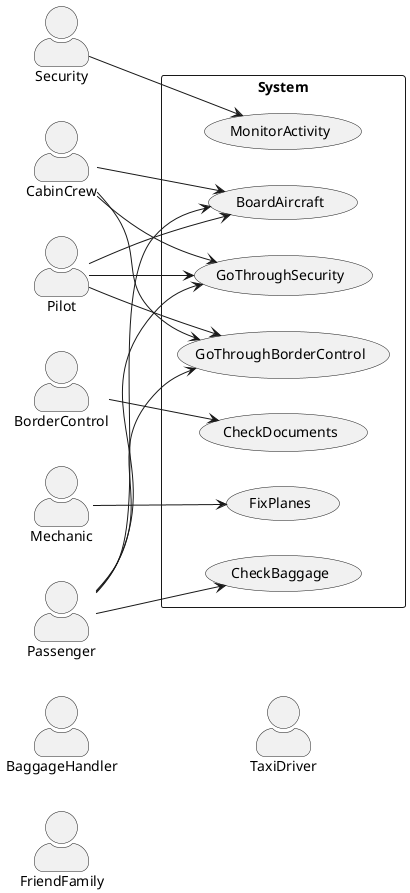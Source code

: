 @startuml

skinparam actorStyle awesome

left to right direction

actor Security
actor CabinCrew
actor Pilot
actor BorderControl
actor BaggageHandler
actor Mechanic
actor Passenger
actor FriendFamily
actor TaxiDriver

rectangle System {
usecase MonitorActivity
usecase BoardAircraft
usecase GoThroughSecurity
usecase FixPlanes
usecase CheckDocuments
usecase GoThroughBorderControl
usecase CheckBaggage

Security --> MonitorActivity
BorderControl --> CheckDocuments
Pilot --> GoThroughBorderControl
Pilot --> GoThroughSecurity
Pilot --> BoardAircraft
CabinCrew --> GoThroughBorderControl
CabinCrew --> GoThroughSecurity
CabinCrew --> BoardAircraft
Passenger --> CheckBaggage
Passenger --> GoThroughBorderControl
Passenger --> GoThroughSecurity
Passenger --> BoardAircraft
Mechanic --> FixPlanes

}
@enduml